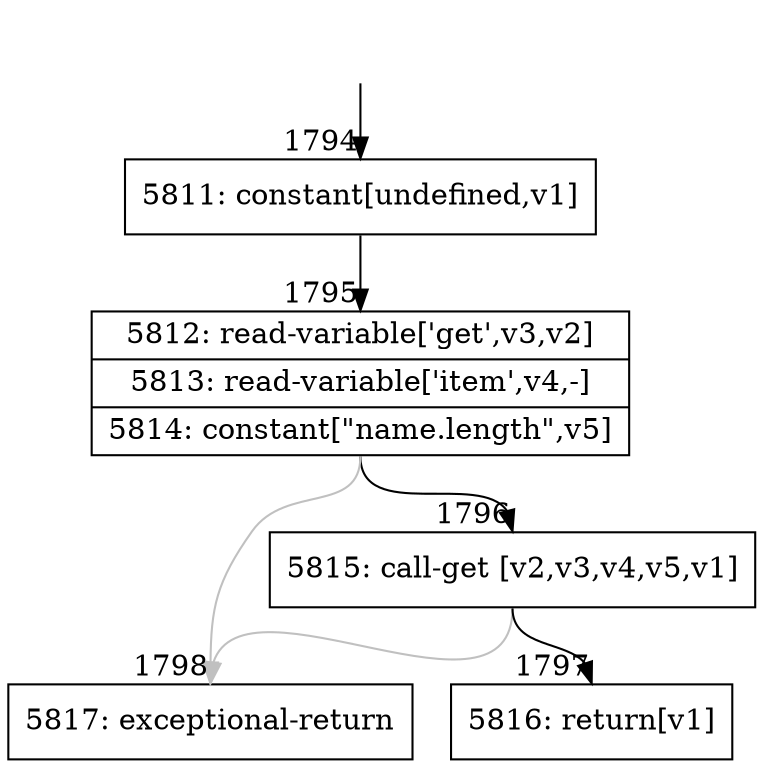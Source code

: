 digraph {
rankdir="TD"
BB_entry137[shape=none,label=""];
BB_entry137 -> BB1794 [tailport=s, headport=n, headlabel="    1794"]
BB1794 [shape=record label="{5811: constant[undefined,v1]}" ] 
BB1794 -> BB1795 [tailport=s, headport=n, headlabel="      1795"]
BB1795 [shape=record label="{5812: read-variable['get',v3,v2]|5813: read-variable['item',v4,-]|5814: constant[\"name.length\",v5]}" ] 
BB1795 -> BB1796 [tailport=s, headport=n, headlabel="      1796"]
BB1795 -> BB1798 [tailport=s, headport=n, color=gray, headlabel="      1798"]
BB1796 [shape=record label="{5815: call-get [v2,v3,v4,v5,v1]}" ] 
BB1796 -> BB1797 [tailport=s, headport=n, headlabel="      1797"]
BB1796 -> BB1798 [tailport=s, headport=n, color=gray]
BB1797 [shape=record label="{5816: return[v1]}" ] 
BB1798 [shape=record label="{5817: exceptional-return}" ] 
//#$~ 2709
}
